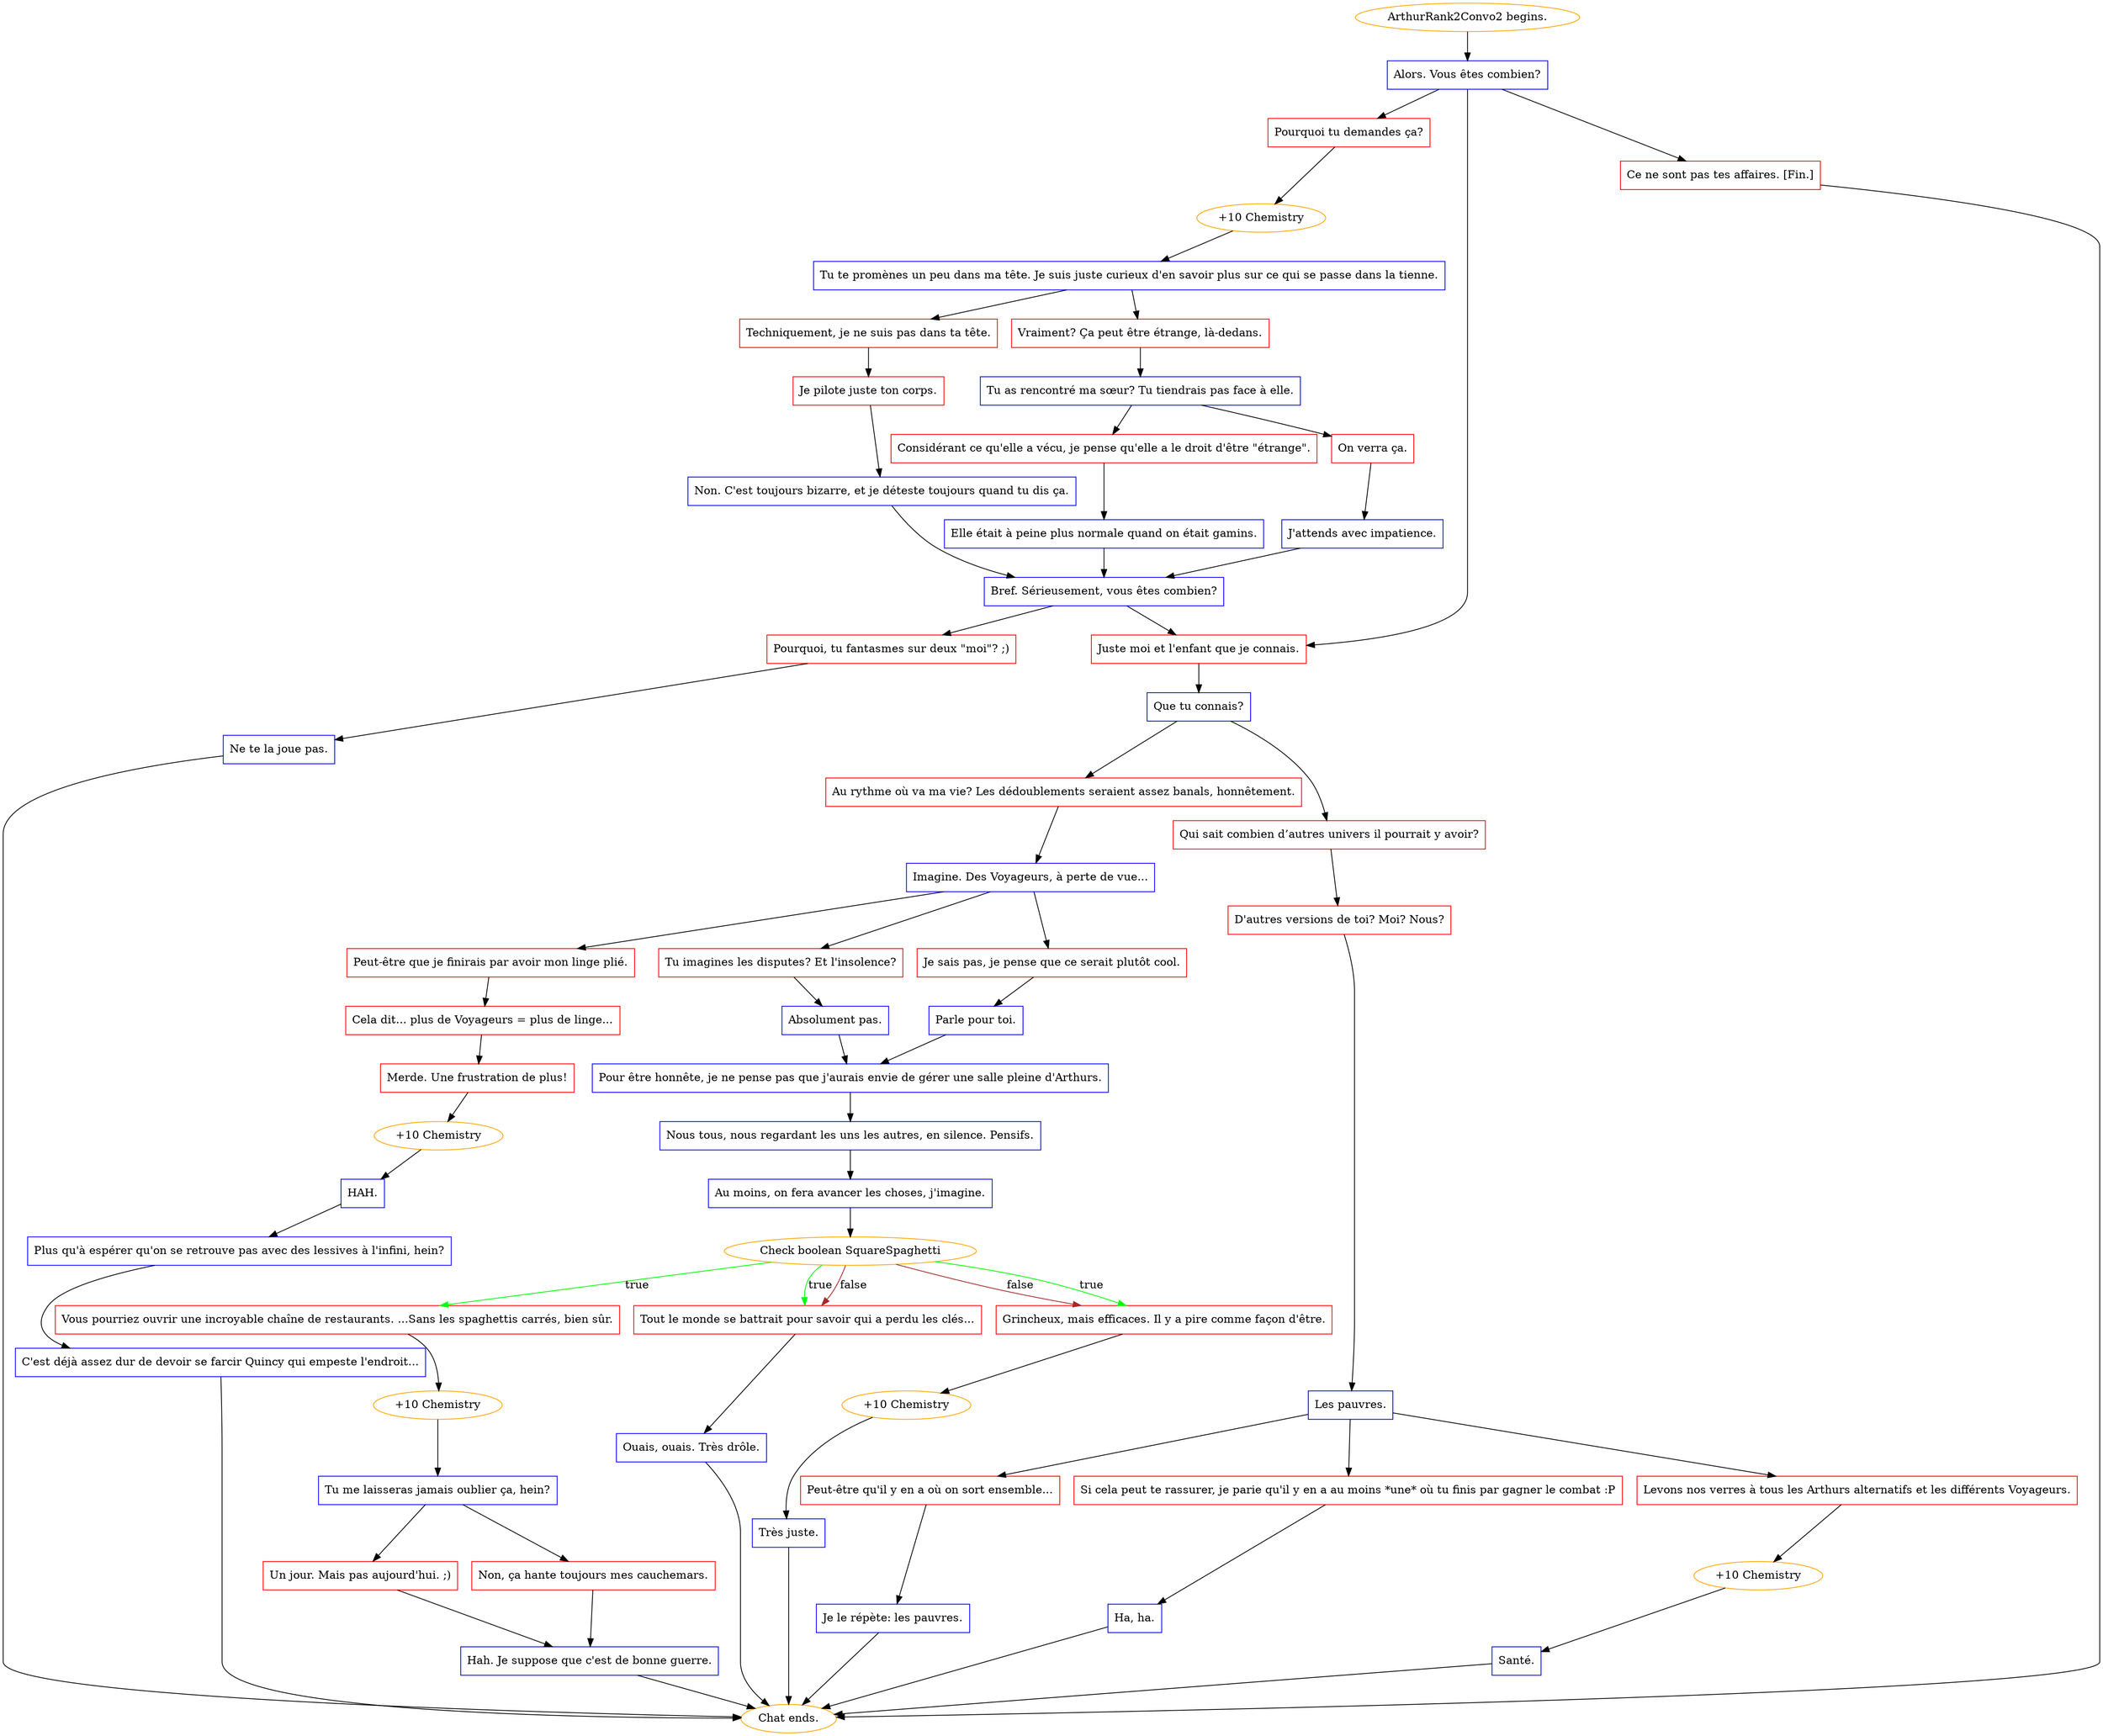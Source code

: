 digraph {
	"ArthurRank2Convo2 begins." [color=orange];
		"ArthurRank2Convo2 begins." -> j181477403;
	j181477403 [label="Alors. Vous êtes combien?",shape=box,color=blue];
		j181477403 -> j1793198168;
		j181477403 -> j1018136916;
		j181477403 -> j2592090794;
	j1793198168 [label="Pourquoi tu demandes ça?",shape=box,color=red];
		j1793198168 -> j2224941404;
	j1018136916 [label="Ce ne sont pas tes affaires. [Fin.]",shape=box,color=red];
		j1018136916 -> "Chat ends.";
	j2592090794 [label="Juste moi et l'enfant que je connais.",shape=box,color=red];
		j2592090794 -> j2267862083;
	j2224941404 [label="+10 Chemistry",color=orange];
		j2224941404 -> j3546297572;
	"Chat ends." [color=orange];
	j2267862083 [label="Que tu connais?",shape=box,color=blue];
		j2267862083 -> j2161830914;
		j2267862083 -> j3282765080;
	j3546297572 [label="Tu te promènes un peu dans ma tête. Je suis juste curieux d'en savoir plus sur ce qui se passe dans la tienne.",shape=box,color=blue];
		j3546297572 -> j1964838112;
		j3546297572 -> j4057907291;
	j2161830914 [label="Au rythme où va ma vie? Les dédoublements seraient assez banals, honnêtement.",shape=box,color=red];
		j2161830914 -> j2883371053;
	j3282765080 [label="Qui sait combien d’autres univers il pourrait y avoir?",shape=box,color=red];
		j3282765080 -> j905378834;
	j1964838112 [label="Techniquement, je ne suis pas dans ta tête.",shape=box,color=red];
		j1964838112 -> j9908337;
	j4057907291 [label="Vraiment? Ça peut être étrange, là-dedans.",shape=box,color=red];
		j4057907291 -> j3140975198;
	j2883371053 [label="Imagine. Des Voyageurs, à perte de vue...",shape=box,color=blue];
		j2883371053 -> j2711862901;
		j2883371053 -> j3674807001;
		j2883371053 -> j1426167323;
	j905378834 [label="D'autres versions de toi? Moi? Nous?",shape=box,color=red];
		j905378834 -> j218457286;
	j9908337 [label="Je pilote juste ton corps.",shape=box,color=red];
		j9908337 -> j1370754847;
	j3140975198 [label="Tu as rencontré ma sœur? Tu tiendrais pas face à elle.",shape=box,color=blue];
		j3140975198 -> j4238668872;
		j3140975198 -> j92749710;
	j2711862901 [label="Peut-être que je finirais par avoir mon linge plié.",shape=box,color=red];
		j2711862901 -> j3943016920;
	j3674807001 [label="Tu imagines les disputes? Et l'insolence?",shape=box,color=red];
		j3674807001 -> j2989965569;
	j1426167323 [label="Je sais pas, je pense que ce serait plutôt cool.",shape=box,color=red];
		j1426167323 -> j2448646663;
	j218457286 [label="Les pauvres.",shape=box,color=blue];
		j218457286 -> j2340614709;
		j218457286 -> j788416753;
		j218457286 -> j191704569;
	j1370754847 [label="Non. C'est toujours bizarre, et je déteste toujours quand tu dis ça.",shape=box,color=blue];
		j1370754847 -> j3561206067;
	j4238668872 [label="Considérant ce qu'elle a vécu, je pense qu'elle a le droit d'être \"étrange\".",shape=box,color=red];
		j4238668872 -> j1916092698;
	j92749710 [label="On verra ça.",shape=box,color=red];
		j92749710 -> j302470063;
	j3943016920 [label="Cela dit... plus de Voyageurs = plus de linge...",shape=box,color=red];
		j3943016920 -> j1450229867;
	j2989965569 [label="Absolument pas.",shape=box,color=blue];
		j2989965569 -> j3160829854;
	j2448646663 [label="Parle pour toi.",shape=box,color=blue];
		j2448646663 -> j3160829854;
	j2340614709 [label="Peut-être qu'il y en a où on sort ensemble...",shape=box,color=red];
		j2340614709 -> j3492648553;
	j788416753 [label="Si cela peut te rassurer, je parie qu'il y en a au moins *une* où tu finis par gagner le combat :P",shape=box,color=red];
		j788416753 -> j128199481;
	j191704569 [label="Levons nos verres à tous les Arthurs alternatifs et les différents Voyageurs.",shape=box,color=red];
		j191704569 -> j287789317;
	j3561206067 [label="Bref. Sérieusement, vous êtes combien?",shape=box,color=blue];
		j3561206067 -> j593711978;
		j3561206067 -> j2592090794;
	j1916092698 [label="Elle était à peine plus normale quand on était gamins.",shape=box,color=blue];
		j1916092698 -> j3561206067;
	j302470063 [label="J'attends avec impatience.",shape=box,color=blue];
		j302470063 -> j3561206067;
	j1450229867 [label="Merde. Une frustration de plus!",shape=box,color=red];
		j1450229867 -> j823125054;
	j3160829854 [label="Pour être honnête, je ne pense pas que j'aurais envie de gérer une salle pleine d'Arthurs.",shape=box,color=blue];
		j3160829854 -> j108419496;
	j3492648553 [label="Je le répète: les pauvres.",shape=box,color=blue];
		j3492648553 -> "Chat ends.";
	j128199481 [label="Ha, ha.",shape=box,color=blue];
		j128199481 -> "Chat ends.";
	j287789317 [label="+10 Chemistry",color=orange];
		j287789317 -> j3965129430;
	j593711978 [label="Pourquoi, tu fantasmes sur deux \"moi\"? ;)",shape=box,color=red];
		j593711978 -> j140948050;
	j823125054 [label="+10 Chemistry",color=orange];
		j823125054 -> j3459988261;
	j108419496 [label="Nous tous, nous regardant les uns les autres, en silence. Pensifs.",shape=box,color=blue];
		j108419496 -> j2276651311;
	j3965129430 [label="Santé.",shape=box,color=blue];
		j3965129430 -> "Chat ends.";
	j140948050 [label="Ne te la joue pas.",shape=box,color=blue];
		j140948050 -> "Chat ends.";
	j3459988261 [label="HAH.",shape=box,color=blue];
		j3459988261 -> j86840141;
	j2276651311 [label="Au moins, on fera avancer les choses, j'imagine.",shape=box,color=blue];
		j2276651311 -> j3719512554;
	j86840141 [label="Plus qu'à espérer qu'on se retrouve pas avec des lessives à l'infini, hein?",shape=box,color=blue];
		j86840141 -> j1272864307;
	j3719512554 [label="Check boolean SquareSpaghetti",color=orange];
		j3719512554 -> j3219795597 [label=true,color=green];
		j3719512554 -> j3569053749 [label=true,color=green];
		j3719512554 -> j448440690 [label=true,color=green];
		j3719512554 -> j3569053749 [label=false,color=brown];
		j3719512554 -> j448440690 [label=false,color=brown];
	j1272864307 [label="C'est déjà assez dur de devoir se farcir Quincy qui empeste l'endroit...",shape=box,color=blue];
		j1272864307 -> "Chat ends.";
	j3219795597 [label="Vous pourriez ouvrir une incroyable chaîne de restaurants. ...Sans les spaghettis carrés, bien sûr.",shape=box,color=red];
		j3219795597 -> j378726061;
	j3569053749 [label="Grincheux, mais efficaces. Il y a pire comme façon d'être.",shape=box,color=red];
		j3569053749 -> j308756183;
	j448440690 [label="Tout le monde se battrait pour savoir qui a perdu les clés...",shape=box,color=red];
		j448440690 -> j2730684029;
	j378726061 [label="+10 Chemistry",color=orange];
		j378726061 -> j938486573;
	j308756183 [label="+10 Chemistry",color=orange];
		j308756183 -> j904957875;
	j2730684029 [label="Ouais, ouais. Très drôle.",shape=box,color=blue];
		j2730684029 -> "Chat ends.";
	j938486573 [label="Tu me laisseras jamais oublier ça, hein?",shape=box,color=blue];
		j938486573 -> j2184442468;
		j938486573 -> j951467544;
	j904957875 [label="Très juste.",shape=box,color=blue];
		j904957875 -> "Chat ends.";
	j2184442468 [label="Un jour. Mais pas aujourd'hui. ;)",shape=box,color=red];
		j2184442468 -> j2499824492;
	j951467544 [label="Non, ça hante toujours mes cauchemars.",shape=box,color=red];
		j951467544 -> j2499824492;
	j2499824492 [label="Hah. Je suppose que c'est de bonne guerre.",shape=box,color=blue];
		j2499824492 -> "Chat ends.";
}